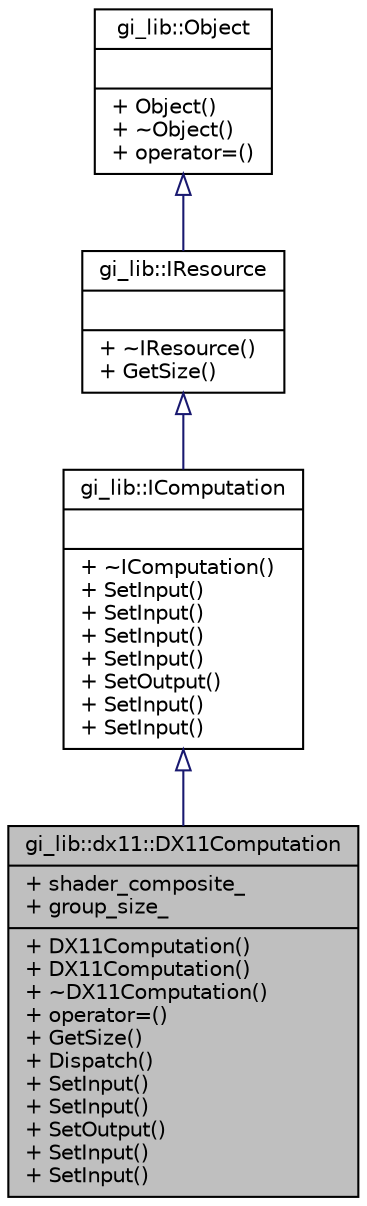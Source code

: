 digraph "gi_lib::dx11::DX11Computation"
{
  edge [fontname="Helvetica",fontsize="10",labelfontname="Helvetica",labelfontsize="10"];
  node [fontname="Helvetica",fontsize="10",shape=record];
  Node1 [label="{gi_lib::dx11::DX11Computation\n|+ shader_composite_\l+ group_size_\l|+ DX11Computation()\l+ DX11Computation()\l+ ~DX11Computation()\l+ operator=()\l+ GetSize()\l+ Dispatch()\l+ SetInput()\l+ SetInput()\l+ SetOutput()\l+ SetInput()\l+ SetInput()\l}",height=0.2,width=0.4,color="black", fillcolor="grey75", style="filled", fontcolor="black"];
  Node2 -> Node1 [dir="back",color="midnightblue",fontsize="10",style="solid",arrowtail="onormal",fontname="Helvetica"];
  Node2 [label="{gi_lib::IComputation\n||+ ~IComputation()\l+ SetInput()\l+ SetInput()\l+ SetInput()\l+ SetInput()\l+ SetOutput()\l+ SetInput()\l+ SetInput()\l}",height=0.2,width=0.4,color="black", fillcolor="white", style="filled",URL="$classgi__lib_1_1_i_computation.html",tooltip="Base interface for GPU computations. "];
  Node3 -> Node2 [dir="back",color="midnightblue",fontsize="10",style="solid",arrowtail="onormal",fontname="Helvetica"];
  Node3 [label="{gi_lib::IResource\n||+ ~IResource()\l+ GetSize()\l}",height=0.2,width=0.4,color="black", fillcolor="white", style="filled",URL="$classgi__lib_1_1_i_resource.html",tooltip="Base interface for graphical resources. Resources are reference counted. You may improve this class t..."];
  Node4 -> Node3 [dir="back",color="midnightblue",fontsize="10",style="solid",arrowtail="onormal",fontname="Helvetica"];
  Node4 [label="{gi_lib::Object\n||+ Object()\l+ ~Object()\l+ operator=()\l}",height=0.2,width=0.4,color="black", fillcolor="white", style="filled",URL="$classgi__lib_1_1_object.html",tooltip="Base interface for every object whose life cycle is determined by a reference counter. "];
}
